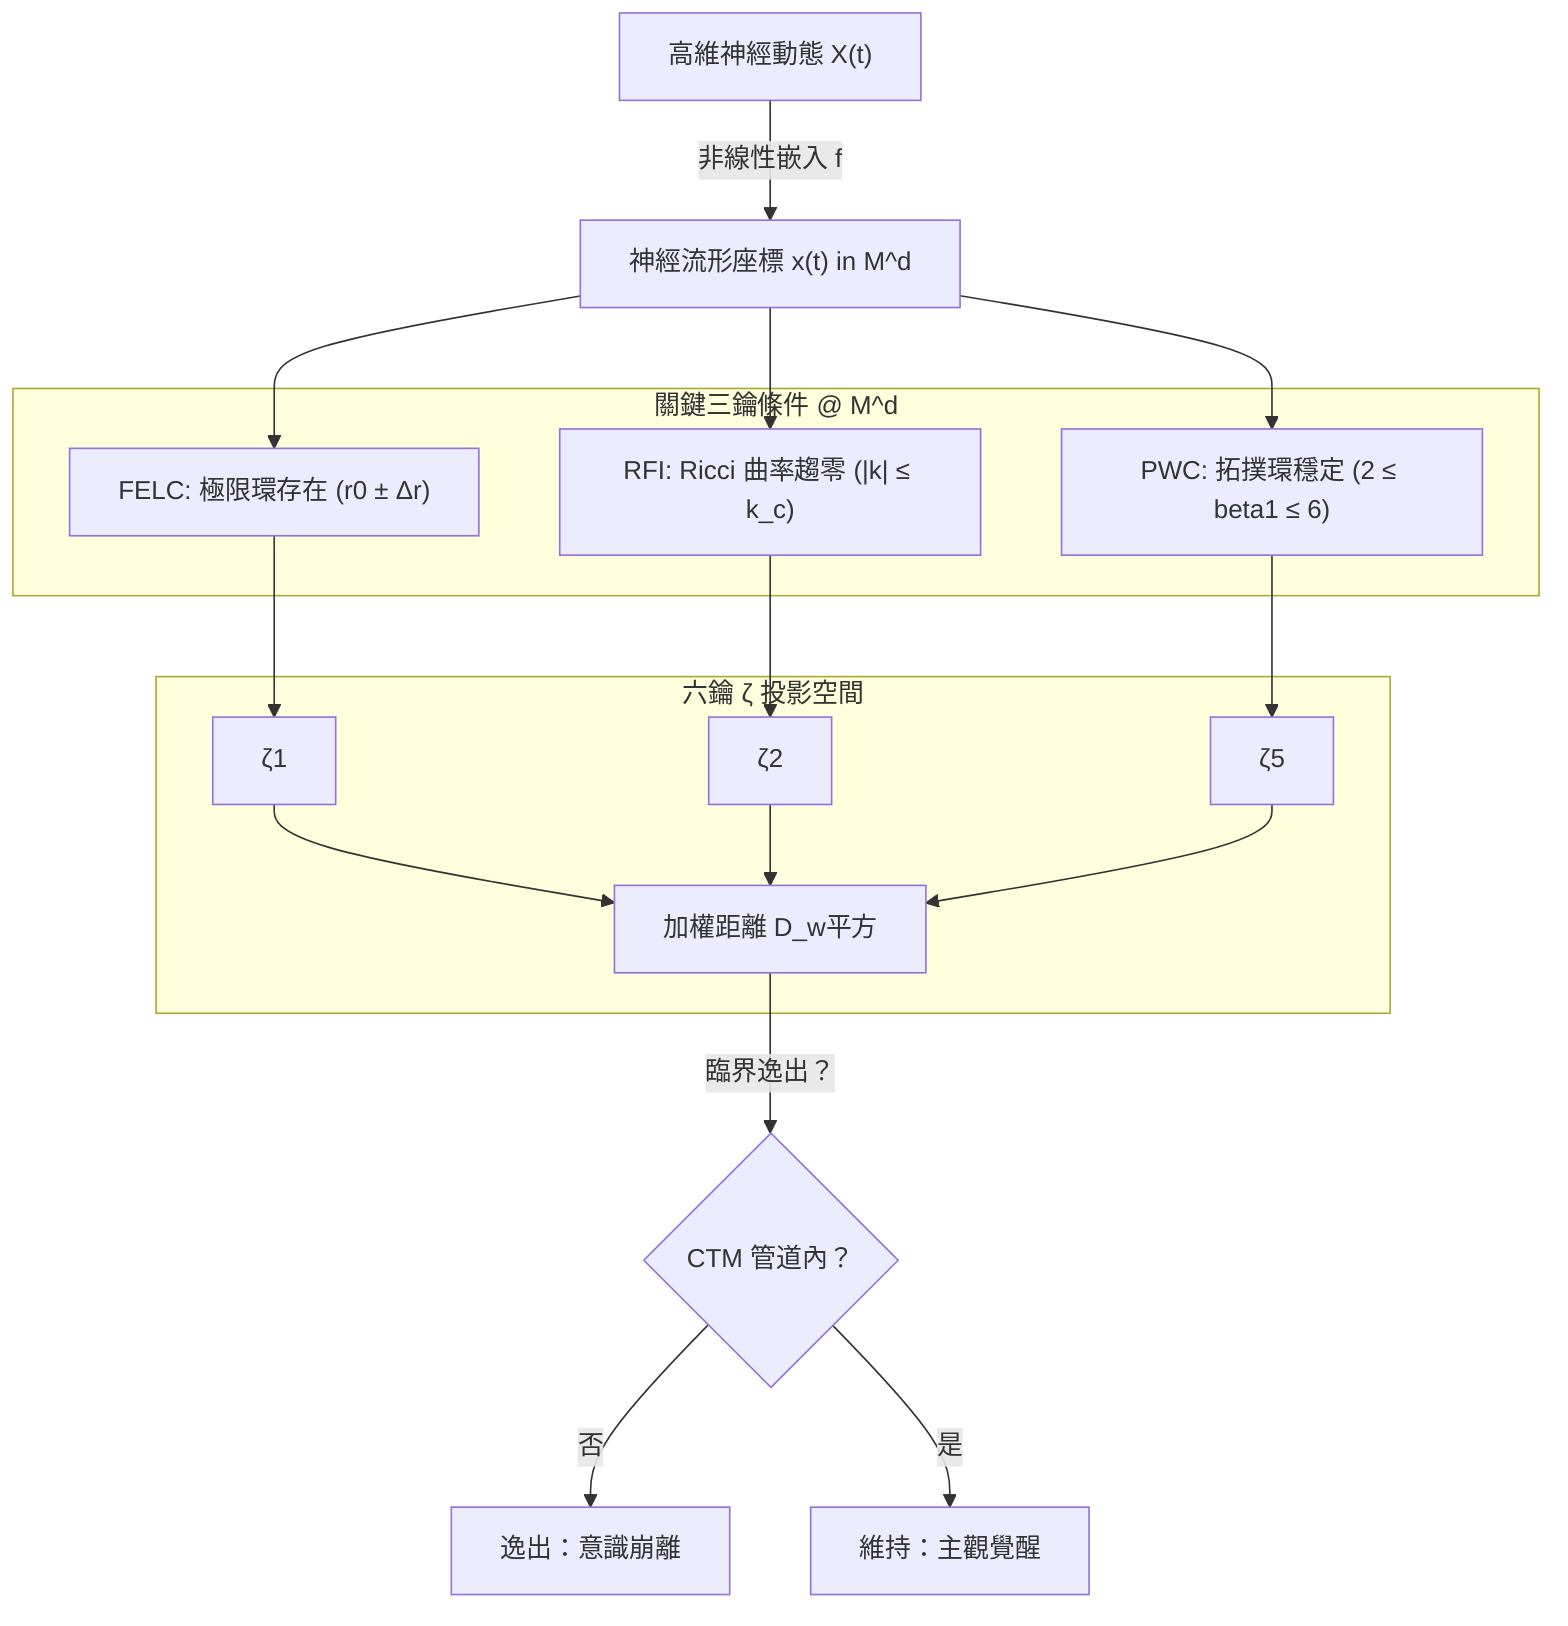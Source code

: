 flowchart TD
    X["高維神經動態 X(t)"] -->|非線性嵌入 f| M["神經流形座標 x(t) in M^d"]

    subgraph 三鑰臨界條件 [關鍵三鑰條件 @ M^d]
        FELC["FELC: 極限環存在 (r0 ± Δr)"]
        RFI["RFI: Ricci 曲率趨零 (|k| ≤ k_c)"]
        PWC["PWC: 拓撲環穩定 (2 ≤ beta1 ≤ 6)"]
    end

    M --> FELC
    M --> RFI
    M --> PWC

    FELC --> Z1["ζ1"]
    RFI --> Z2["ζ2"]
    PWC --> Z5["ζ5"]

    subgraph 六鑰 ζ 投影空間
        Z1 --> Dw["加權距離 D_w平方"]
        Z2 --> Dw
        Z5 --> Dw
    end

    Dw -->|臨界逸出？| CTM{"CTM 管道內？"}
    CTM -- 否 --> Collapse["逸出：意識崩離"]
    CTM -- 是 --> Stable["維持：主觀覺醒"]